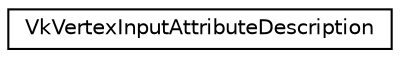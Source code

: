 digraph "Graphical Class Hierarchy"
{
 // LATEX_PDF_SIZE
  edge [fontname="Helvetica",fontsize="10",labelfontname="Helvetica",labelfontsize="10"];
  node [fontname="Helvetica",fontsize="10",shape=record];
  rankdir="LR";
  Node0 [label="VkVertexInputAttributeDescription",height=0.2,width=0.4,color="black", fillcolor="white", style="filled",URL="$structVkVertexInputAttributeDescription.html",tooltip=" "];
}
